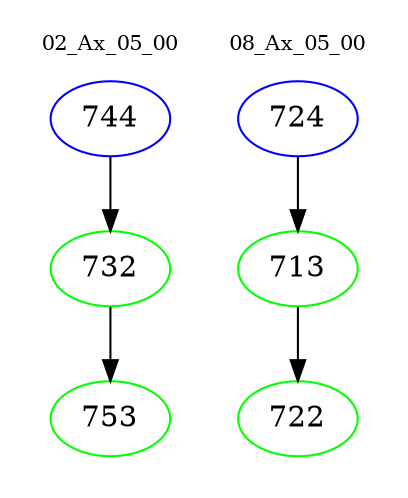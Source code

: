 digraph{
subgraph cluster_0 {
color = white
label = "02_Ax_05_00";
fontsize=10;
T0_744 [label="744", color="blue"]
T0_744 -> T0_732 [color="black"]
T0_732 [label="732", color="green"]
T0_732 -> T0_753 [color="black"]
T0_753 [label="753", color="green"]
}
subgraph cluster_1 {
color = white
label = "08_Ax_05_00";
fontsize=10;
T1_724 [label="724", color="blue"]
T1_724 -> T1_713 [color="black"]
T1_713 [label="713", color="green"]
T1_713 -> T1_722 [color="black"]
T1_722 [label="722", color="green"]
}
}
